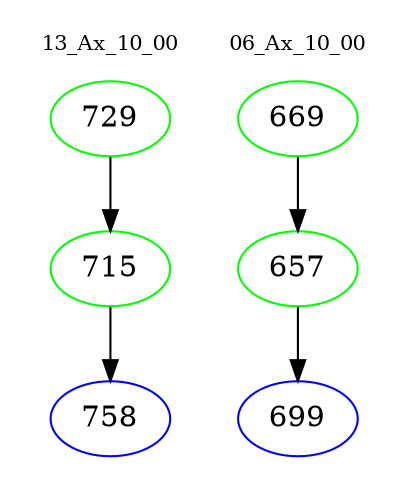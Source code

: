 digraph{
subgraph cluster_0 {
color = white
label = "13_Ax_10_00";
fontsize=10;
T0_729 [label="729", color="green"]
T0_729 -> T0_715 [color="black"]
T0_715 [label="715", color="green"]
T0_715 -> T0_758 [color="black"]
T0_758 [label="758", color="blue"]
}
subgraph cluster_1 {
color = white
label = "06_Ax_10_00";
fontsize=10;
T1_669 [label="669", color="green"]
T1_669 -> T1_657 [color="black"]
T1_657 [label="657", color="green"]
T1_657 -> T1_699 [color="black"]
T1_699 [label="699", color="blue"]
}
}
